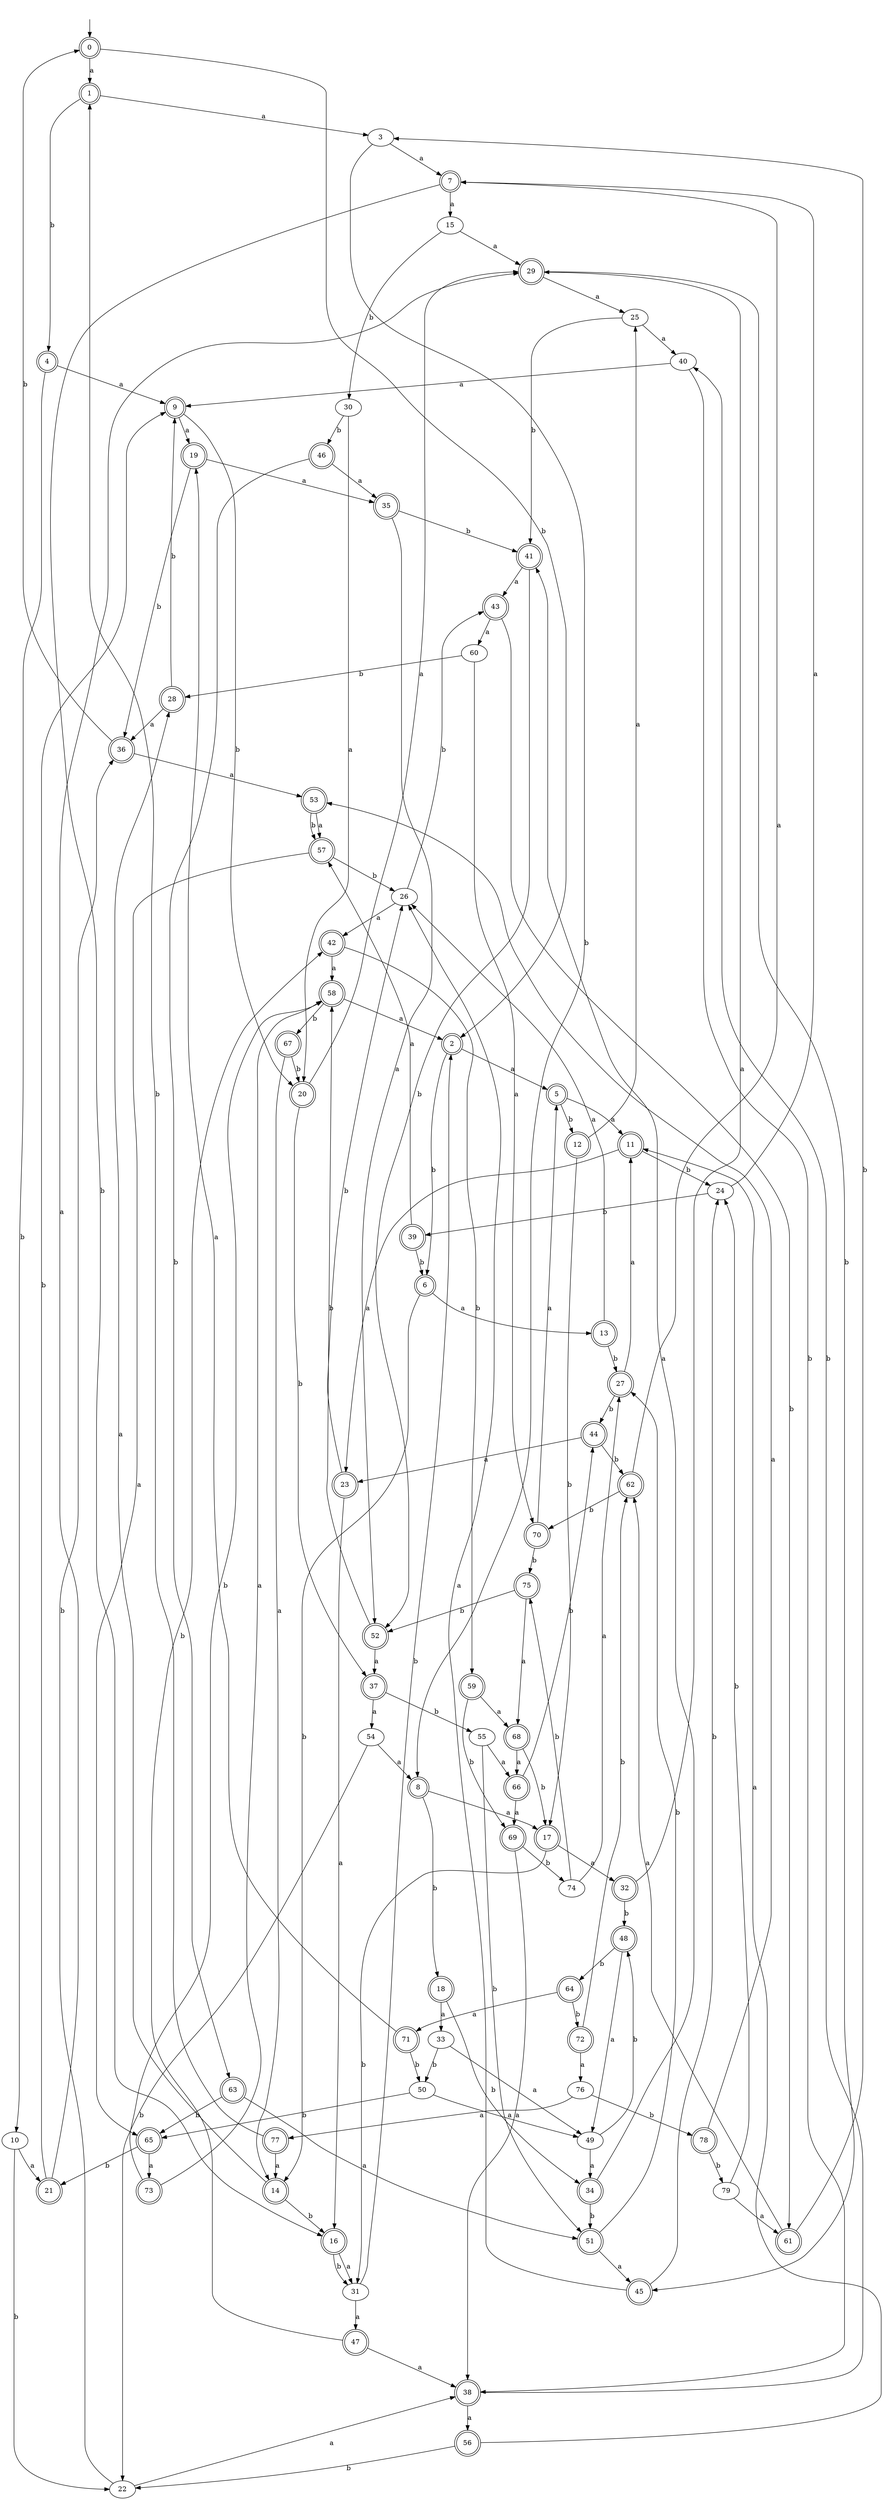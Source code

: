 digraph RandomDFA {
  __start0 [label="", shape=none];
  __start0 -> 0 [label=""];
  0 [shape=circle] [shape=doublecircle]
  0 -> 1 [label="a"]
  0 -> 2 [label="b"]
  1 [shape=doublecircle]
  1 -> 3 [label="a"]
  1 -> 4 [label="b"]
  2 [shape=doublecircle]
  2 -> 5 [label="a"]
  2 -> 6 [label="b"]
  3
  3 -> 7 [label="a"]
  3 -> 8 [label="b"]
  4 [shape=doublecircle]
  4 -> 9 [label="a"]
  4 -> 10 [label="b"]
  5 [shape=doublecircle]
  5 -> 11 [label="a"]
  5 -> 12 [label="b"]
  6 [shape=doublecircle]
  6 -> 13 [label="a"]
  6 -> 14 [label="b"]
  7 [shape=doublecircle]
  7 -> 15 [label="a"]
  7 -> 16 [label="b"]
  8 [shape=doublecircle]
  8 -> 17 [label="a"]
  8 -> 18 [label="b"]
  9 [shape=doublecircle]
  9 -> 19 [label="a"]
  9 -> 20 [label="b"]
  10
  10 -> 21 [label="a"]
  10 -> 22 [label="b"]
  11 [shape=doublecircle]
  11 -> 23 [label="a"]
  11 -> 24 [label="b"]
  12 [shape=doublecircle]
  12 -> 25 [label="a"]
  12 -> 17 [label="b"]
  13 [shape=doublecircle]
  13 -> 26 [label="a"]
  13 -> 27 [label="b"]
  14 [shape=doublecircle]
  14 -> 28 [label="a"]
  14 -> 16 [label="b"]
  15
  15 -> 29 [label="a"]
  15 -> 30 [label="b"]
  16 [shape=doublecircle]
  16 -> 31 [label="a"]
  16 -> 31 [label="b"]
  17 [shape=doublecircle]
  17 -> 32 [label="a"]
  17 -> 31 [label="b"]
  18 [shape=doublecircle]
  18 -> 33 [label="a"]
  18 -> 34 [label="b"]
  19 [shape=doublecircle]
  19 -> 35 [label="a"]
  19 -> 36 [label="b"]
  20 [shape=doublecircle]
  20 -> 29 [label="a"]
  20 -> 37 [label="b"]
  21 [shape=doublecircle]
  21 -> 29 [label="a"]
  21 -> 9 [label="b"]
  22
  22 -> 38 [label="a"]
  22 -> 36 [label="b"]
  23 [shape=doublecircle]
  23 -> 16 [label="a"]
  23 -> 26 [label="b"]
  24
  24 -> 7 [label="a"]
  24 -> 39 [label="b"]
  25
  25 -> 40 [label="a"]
  25 -> 41 [label="b"]
  26
  26 -> 42 [label="a"]
  26 -> 43 [label="b"]
  27 [shape=doublecircle]
  27 -> 11 [label="a"]
  27 -> 44 [label="b"]
  28 [shape=doublecircle]
  28 -> 36 [label="a"]
  28 -> 9 [label="b"]
  29 [shape=doublecircle]
  29 -> 25 [label="a"]
  29 -> 45 [label="b"]
  30
  30 -> 20 [label="a"]
  30 -> 46 [label="b"]
  31
  31 -> 47 [label="a"]
  31 -> 2 [label="b"]
  32 [shape=doublecircle]
  32 -> 29 [label="a"]
  32 -> 48 [label="b"]
  33
  33 -> 49 [label="a"]
  33 -> 50 [label="b"]
  34 [shape=doublecircle]
  34 -> 41 [label="a"]
  34 -> 51 [label="b"]
  35 [shape=doublecircle]
  35 -> 52 [label="a"]
  35 -> 41 [label="b"]
  36 [shape=doublecircle]
  36 -> 53 [label="a"]
  36 -> 0 [label="b"]
  37 [shape=doublecircle]
  37 -> 54 [label="a"]
  37 -> 55 [label="b"]
  38 [shape=doublecircle]
  38 -> 56 [label="a"]
  38 -> 40 [label="b"]
  39 [shape=doublecircle]
  39 -> 57 [label="a"]
  39 -> 6 [label="b"]
  40
  40 -> 9 [label="a"]
  40 -> 38 [label="b"]
  41 [shape=doublecircle]
  41 -> 43 [label="a"]
  41 -> 52 [label="b"]
  42 [shape=doublecircle]
  42 -> 58 [label="a"]
  42 -> 59 [label="b"]
  43 [shape=doublecircle]
  43 -> 60 [label="a"]
  43 -> 61 [label="b"]
  44 [shape=doublecircle]
  44 -> 23 [label="a"]
  44 -> 62 [label="b"]
  45 [shape=doublecircle]
  45 -> 26 [label="a"]
  45 -> 24 [label="b"]
  46 [shape=doublecircle]
  46 -> 35 [label="a"]
  46 -> 63 [label="b"]
  47 [shape=doublecircle]
  47 -> 38 [label="a"]
  47 -> 42 [label="b"]
  48 [shape=doublecircle]
  48 -> 49 [label="a"]
  48 -> 64 [label="b"]
  49
  49 -> 34 [label="a"]
  49 -> 48 [label="b"]
  50
  50 -> 49 [label="a"]
  50 -> 65 [label="b"]
  51 [shape=doublecircle]
  51 -> 45 [label="a"]
  51 -> 27 [label="b"]
  52 [shape=doublecircle]
  52 -> 37 [label="a"]
  52 -> 58 [label="b"]
  53 [shape=doublecircle]
  53 -> 57 [label="a"]
  53 -> 57 [label="b"]
  54
  54 -> 8 [label="a"]
  54 -> 22 [label="b"]
  55
  55 -> 66 [label="a"]
  55 -> 51 [label="b"]
  56 [shape=doublecircle]
  56 -> 11 [label="a"]
  56 -> 22 [label="b"]
  57 [shape=doublecircle]
  57 -> 65 [label="a"]
  57 -> 26 [label="b"]
  58 [shape=doublecircle]
  58 -> 2 [label="a"]
  58 -> 67 [label="b"]
  59 [shape=doublecircle]
  59 -> 68 [label="a"]
  59 -> 69 [label="b"]
  60
  60 -> 70 [label="a"]
  60 -> 28 [label="b"]
  61 [shape=doublecircle]
  61 -> 62 [label="a"]
  61 -> 3 [label="b"]
  62 [shape=doublecircle]
  62 -> 7 [label="a"]
  62 -> 70 [label="b"]
  63 [shape=doublecircle]
  63 -> 51 [label="a"]
  63 -> 65 [label="b"]
  64 [shape=doublecircle]
  64 -> 71 [label="a"]
  64 -> 72 [label="b"]
  65 [shape=doublecircle]
  65 -> 73 [label="a"]
  65 -> 21 [label="b"]
  66 [shape=doublecircle]
  66 -> 69 [label="a"]
  66 -> 44 [label="b"]
  67 [shape=doublecircle]
  67 -> 14 [label="a"]
  67 -> 20 [label="b"]
  68 [shape=doublecircle]
  68 -> 66 [label="a"]
  68 -> 17 [label="b"]
  69 [shape=doublecircle]
  69 -> 38 [label="a"]
  69 -> 74 [label="b"]
  70 [shape=doublecircle]
  70 -> 5 [label="a"]
  70 -> 75 [label="b"]
  71 [shape=doublecircle]
  71 -> 19 [label="a"]
  71 -> 50 [label="b"]
  72 [shape=doublecircle]
  72 -> 76 [label="a"]
  72 -> 62 [label="b"]
  73 [shape=doublecircle]
  73 -> 58 [label="a"]
  73 -> 58 [label="b"]
  74
  74 -> 27 [label="a"]
  74 -> 75 [label="b"]
  75 [shape=doublecircle]
  75 -> 68 [label="a"]
  75 -> 52 [label="b"]
  76
  76 -> 77 [label="a"]
  76 -> 78 [label="b"]
  77 [shape=doublecircle]
  77 -> 14 [label="a"]
  77 -> 1 [label="b"]
  78 [shape=doublecircle]
  78 -> 53 [label="a"]
  78 -> 79 [label="b"]
  79
  79 -> 61 [label="a"]
  79 -> 24 [label="b"]
}
